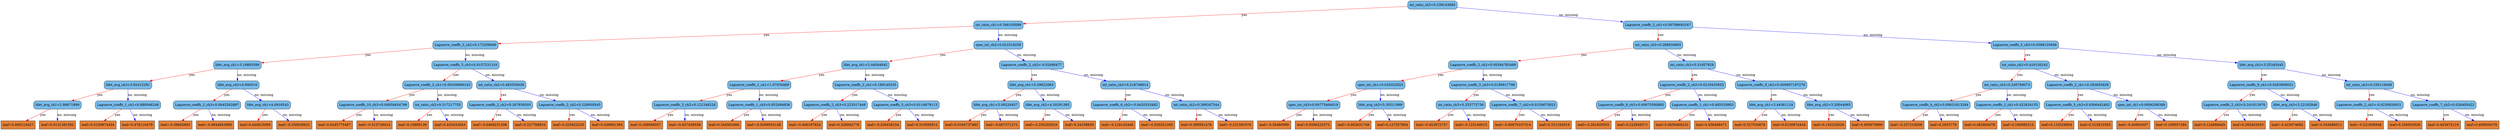 digraph {
	graph [bb="0,0,8684.8,567",
		rankdir=TB
	];
	node [label="\N"];
	0	[fillcolor="#78bceb",
		height=0.5,
		label="int_ratio_ch3<0.239143685",
		pos="5064.9,549",
		shape=box,
		style="filled, rounded",
		width=2.3264];
	1	[fillcolor="#78bceb",
		height=0.5,
		label="int_ratio_ch1<0.346105099",
		pos="3557.9,460.5",
		shape=box,
		style="filled, rounded",
		width=2.3264];
	0 -> 1	[color="#FF0000",
		label=yes,
		lp="4455.9,504.75",
		pos="e,3642,466.33 4980.9,543.18 4720.6,528.24 3928.3,482.76 3653.2,466.97"];
	2	[fillcolor="#78bceb",
		height=0.5,
		label="Laguerre_coeffs_2_ch1<0.00799693167",
		pos="5835.9,460.5",
		shape=box,
		style="filled, rounded",
		width=3.2951];
	0 -> 2	[color="#0000FF",
		label="no, missing",
		lp="5551.8,504.75",
		pos="e,5716.8,474.86 5148.9,538.58 5283,523.53 5546.7,493.94 5705.5,476.12"];
	3	[fillcolor="#78bceb",
		height=0.5,
		label="Laguerre_coeffs_2_ch2<0.172358066",
		pos="1611.9,372",
		shape=box,
		style="filled, rounded",
		width=3.1076];
	1 -> 3	[color="#FF0000",
		label=yes,
		lp="2768.9,416.25",
		pos="e,1723.9,377.98 3473.6,455.76 3165.7,442.07 2099.9,394.69 1735.3,378.49"];
	4	[fillcolor="#78bceb",
		height=0.5,
		label="spec_int_ch2<0.023318259",
		pos="3557.9,372",
		shape=box,
		style="filled, rounded",
		width=2.316];
	1 -> 4	[color="#0000FF",
		label="no, missing",
		lp="3589.8,416.25",
		pos="e,3557.9,390.35 3557.9,442.41 3557.9,430.76 3557.9,415.05 3557.9,401.52"];
	5	[fillcolor="#78bceb",
		height=0.5,
		label="int_ratio_ch3<0.288930893",
		pos="5835.9,372",
		shape=box,
		style="filled, rounded",
		width=2.3264];
	2 -> 5	[color="#FF0000",
		label=yes,
		lp="5844.9,416.25",
		pos="e,5835.9,390.35 5835.9,442.41 5835.9,430.76 5835.9,415.05 5835.9,401.52"];
	6	[fillcolor="#78bceb",
		height=0.5,
		label="Laguerre_coeffs_5_ch3<0.0588135608",
		pos="7036.9,372",
		shape=box,
		style="filled, rounded",
		width=3.2014];
	2 -> 6	[color="#0000FF",
		label="no, missing",
		lp="6576.8,416.25",
		pos="e,6921.2,381.33 5954.9,450.93 6182.2,434.55 6676.5,398.95 6910,382.14"];
	7	[fillcolor="#78bceb",
		height=0.5,
		label="lifet_avg_ch1<3.19893599",
		pos="812.88,283.5",
		shape=box,
		style="filled, rounded",
		width=2.2639];
	3 -> 7	[color="#FF0000",
		label=yes,
		lp="1293.9,327.75",
		pos="e,894.83,293.37 1499.5,358.84 1340.7,341.65 1053.7,310.57 906.07,294.59"];
	8	[fillcolor="#78bceb",
		height=0.5,
		label="Laguerre_coeffs_5_ch3<0.0157231316",
		pos="1611.9,283.5",
		shape=box,
		style="filled, rounded",
		width=3.2014];
	3 -> 8	[color="#0000FF",
		label="no, missing",
		lp="1643.8,327.75",
		pos="e,1611.9,301.85 1611.9,353.91 1611.9,342.26 1611.9,326.55 1611.9,313.02"];
	9	[fillcolor="#78bceb",
		height=0.5,
		label="lifet_avg_ch1<3.44044042",
		pos="3008.9,283.5",
		shape=box,
		style="filled, rounded",
		width=2.2639];
	4 -> 9	[color="#FF0000",
		label=yes,
		lp="3341.9,327.75",
		pos="e,3090.7,297.39 3474.2,357.82 3373.8,342 3206.1,315.58 3101.8,299.15"];
	10	[fillcolor="#78bceb",
		height=0.5,
		label="Laguerre_coeffs_2_ch2<-0.02688477",
		pos="3587.9,283.5",
		shape=box,
		style="filled, rounded",
		width=3.0764];
	4 -> 10	[color="#0000FF",
		label="no, missing",
		lp="3607.8,327.75",
		pos="e,3581.9,301.85 3563.8,353.91 3567.9,342.14 3573.4,326.23 3578.1,312.61"];
	15	[fillcolor="#78bceb",
		height=0.5,
		label="lifet_avg_ch3<3.82412291",
		pos="415.88,195",
		shape=box,
		style="filled, rounded",
		width=2.2639];
	7 -> 15	[color="#FF0000",
		label=yes,
		lp="659.88,239.25",
		pos="e,495.95,213.45 733.01,265.1 667.7,250.87 575.33,230.74 507.11,215.88"];
	16	[fillcolor="#78bceb",
		height=0.5,
		label="lifet_avg_ch3<4.940516",
		pos="812.88,195",
		shape=box,
		style="filled, rounded",
		width=2.0764];
	7 -> 16	[color="#0000FF",
		label="no, missing",
		lp="844.75,239.25",
		pos="e,812.88,213.35 812.88,265.41 812.88,253.76 812.88,238.05 812.88,224.52"];
	17	[fillcolor="#78bceb",
		height=0.5,
		label="Laguerre_coeffs_2_ch1<0.00356968143",
		pos="1513.9,195",
		shape=box,
		style="filled, rounded",
		width=3.2951];
	8 -> 17	[color="#FF0000",
		label=yes,
		lp="1580.9,239.25",
		pos="e,1533.5,213.35 1592.5,265.41 1578.1,252.7 1558.2,235.16 1542.1,220.89"];
	18	[fillcolor="#78bceb",
		height=0.5,
		label="int_ratio_ch2<0.483550638",
		pos="1733.9,195",
		shape=box,
		style="filled, rounded",
		width=2.3264];
	8 -> 18	[color="#0000FF",
		label="no, missing",
		lp="1715.8,239.25",
		pos="e,1709.5,213.27 1636.3,265.2 1654.6,252.18 1680,234.17 1700.3,219.79"];
	31	[fillcolor="#78bceb",
		height=0.5,
		label="lifet_avg_ch1<2.88671899",
		pos="194.88,106.5",
		shape=box,
		style="filled, rounded",
		width=2.2639];
	15 -> 31	[color="#FF0000",
		label=yes,
		lp="334.88,150.75",
		pos="e,239.26,124.87 371.42,176.6 336.28,162.85 287.06,143.58 249.52,128.89"];
	32	[fillcolor="#78bceb",
		height=0.5,
		label="Laguerre_coeffs_1_ch1<0.880046248",
		pos="415.88,106.5",
		shape=box,
		style="filled, rounded",
		width=3.1076];
	15 -> 32	[color="#0000FF",
		label="no, missing",
		lp="447.75,150.75",
		pos="e,415.88,124.85 415.88,176.91 415.88,165.26 415.88,149.55 415.88,136.02"];
	33	[fillcolor="#78bceb",
		height=0.5,
		label="Laguerre_coeffs_2_ch3<0.0645262897",
		pos="707.88,106.5",
		shape=box,
		style="filled, rounded",
		width=3.2014];
	16 -> 33	[color="#FF0000",
		label=yes,
		lp="778.88,150.75",
		pos="e,728.83,124.77 791.88,176.7 776.28,163.86 754.8,146.16 737.47,131.88"];
	34	[fillcolor="#78bceb",
		height=0.5,
		label="lifet_avg_ch1<4.0916543",
		pos="918.88,106.5",
		shape=box,
		style="filled, rounded",
		width=2.1701];
	16 -> 34	[color="#0000FF",
		label="no, missing",
		lp="907.75,150.75",
		pos="e,897.72,124.77 834.07,176.7 849.81,163.86 871.5,146.16 889,131.88"];
	63	[fillcolor="#e48038",
		height=0.5,
		label="leaf=0.409110427",
		pos="57.875,18",
		shape=box,
		style=filled,
		width=1.6076];
	31 -> 63	[color="#FF0000",
		label=yes,
		lp="147.88,62.25",
		pos="e,85.222,36.267 167.48,88.203 146.67,75.062 117.82,56.846 94.94,42.403"];
	64	[fillcolor="#e48038",
		height=0.5,
		label="leaf=0.0131381592",
		pos="194.88,18",
		shape=box,
		style=filled,
		width=1.7014];
	31 -> 64	[color="#0000FF",
		label="no, missing",
		lp="226.75,62.25",
		pos="e,194.88,36.35 194.88,88.41 194.88,76.758 194.88,61.047 194.88,47.519"];
	65	[fillcolor="#e48038",
		height=0.5,
		label="leaf=0.0150874434",
		pos="335.88,18",
		shape=box,
		style=filled,
		width=1.7014];
	32 -> 65	[color="#FF0000",
		label=yes,
		lp="392.88,62.25",
		pos="e,351.92,36.35 400.07,88.41 388.53,75.934 372.69,58.805 359.63,44.685"];
	66	[fillcolor="#e48038",
		height=0.5,
		label="leaf=0.476116478",
		pos="472.88,18",
		shape=box,
		style=filled,
		width=1.6076];
	32 -> 66	[color="#0000FF",
		label="no, missing",
		lp="481.75,62.25",
		pos="e,461.44,36.35 427.14,88.41 435.13,76.287 446.01,59.77 455.16,45.89"];
	67	[fillcolor="#e48038",
		height=0.5,
		label="leaf=-0.39845863",
		pos="605.88,18",
		shape=box,
		style=filled,
		width=1.5764];
	33 -> 67	[color="#FF0000",
		label=yes,
		lp="675.88,62.25",
		pos="e,626.33,36.35 687.72,88.41 672.59,75.581 651.66,57.831 634.76,43.493"];
	68	[fillcolor="#e48038",
		height=0.5,
		label="leaf=-0.0844943896",
		pos="743.88,18",
		shape=box,
		style=filled,
		width=1.7639];
	33 -> 68	[color="#0000FF",
		label="no, missing",
		lp="761.75,62.25",
		pos="e,736.65,36.35 714.99,88.41 719.94,76.522 726.64,60.41 732.35,46.702"];
	69	[fillcolor="#e48038",
		height=0.5,
		label="leaf=0.444815069",
		pos="882.88,18",
		shape=box,
		style=filled,
		width=1.6076];
	34 -> 69	[color="#FF0000",
		label=yes,
		lp="913.88,62.25",
		pos="e,890.1,36.35 911.76,88.41 906.81,76.522 900.11,60.41 894.4,46.702"];
	70	[fillcolor="#e48038",
		height=0.5,
		label="leaf=-0.330639631",
		pos="1018.9,18",
		shape=box,
		style=filled,
		width=1.6701];
	34 -> 70	[color="#0000FF",
		label="no, missing",
		lp="1009.8,62.25",
		pos="e,998.82,36.35 938.63,88.41 953.46,75.581 973.98,57.831 990.56,43.493"];
	35	[fillcolor="#78bceb",
		height=0.5,
		label="Laguerre_coeffs_10_ch3<0.00058454799",
		pos="1293.9,106.5",
		shape=box,
		style="filled, rounded",
		width=3.3889];
	17 -> 35	[color="#FF0000",
		label=yes,
		lp="1432.9,150.75",
		pos="e,1338.1,124.87 1469.6,176.6 1434.8,162.9 1386.1,143.75 1348.8,129.08"];
	36	[fillcolor="#78bceb",
		height=0.5,
		label="int_ratio_ch2<0.517217755",
		pos="1517.9,106.5",
		shape=box,
		style="filled, rounded",
		width=2.3264];
	17 -> 36	[color="#0000FF",
		label="no, missing",
		lp="1548.8,150.75",
		pos="e,1517.1,124.85 1514.7,176.91 1515.2,165.26 1515.9,149.55 1516.6,136.02"];
	37	[fillcolor="#78bceb",
		height=0.5,
		label="Laguerre_coeffs_2_ch2<0.267858505",
		pos="1732.9,106.5",
		shape=box,
		style="filled, rounded",
		width=3.1076];
	18 -> 37	[color="#FF0000",
		label=yes,
		lp="1742.9,150.75",
		pos="e,1733.1,124.85 1733.7,176.91 1733.5,165.26 1733.4,149.55 1733.2,136.02"];
	38	[fillcolor="#78bceb",
		height=0.5,
		label="Laguerre_coeffs_2_ch2<0.228959545",
		pos="1974.9,106.5",
		shape=box,
		style="filled, rounded",
		width=3.1076];
	18 -> 38	[color="#0000FF",
		label="no, missing",
		lp="1908.8,150.75",
		pos="e,1926.5,124.87 1782.4,176.6 1820.8,162.79 1874.8,143.42 1915.8,128.7"];
	71	[fillcolor="#e48038",
		height=0.5,
		label="leaf=0.0245775487",
		pos="1157.9,18",
		shape=box,
		style=filled,
		width=1.7014];
	35 -> 71	[color="#FF0000",
		label=yes,
		lp="1247.9,62.25",
		pos="e,1185,36.267 1266.7,88.203 1246,75.062 1217.4,56.846 1194.7,42.403"];
	72	[fillcolor="#e48038",
		height=0.5,
		label="leaf=-0.515728414",
		pos="1296.9,18",
		shape=box,
		style=filled,
		width=1.6701];
	35 -> 72	[color="#0000FF",
		label="no, missing",
		lp="1327.8,62.25",
		pos="e,1296.3,36.35 1294.5,88.41 1294.9,76.758 1295.4,61.047 1295.9,47.519"];
	73	[fillcolor="#e48038",
		height=0.5,
		label="leaf=0.10895139",
		pos="1429.9,18",
		shape=box,
		style=filled,
		width=1.5139];
	36 -> 73	[color="#FF0000",
		label=yes,
		lp="1490.9,62.25",
		pos="e,1447.5,36.35 1500.5,88.41 1487.7,75.816 1470,58.481 1455.6,44.286"];
	74	[fillcolor="#e48038",
		height=0.5,
		label="leaf=0.433432043",
		pos="1559.9,18",
		shape=box,
		style=filled,
		width=1.6076];
	36 -> 74	[color="#0000FF",
		label="no, missing",
		lp="1574.8,62.25",
		pos="e,1551.5,36.35 1526.2,88.41 1531.9,76.522 1539.8,60.41 1546.4,46.702"];
	75	[fillcolor="#e48038",
		height=0.5,
		label="leaf=-0.0469231308",
		pos="1698.9,18",
		shape=box,
		style=filled,
		width=1.7639];
	37 -> 75	[color="#FF0000",
		label=yes,
		lp="1728.9,62.25",
		pos="e,1705.7,36.35 1726.2,88.41 1721.5,76.522 1715.2,60.41 1709.8,46.702"];
	76	[fillcolor="#e48038",
		height=0.5,
		label="leaf=0.227768853",
		pos="1837.9,18",
		shape=box,
		style=filled,
		width=1.6076];
	37 -> 76	[color="#0000FF",
		label="no, missing",
		lp="1826.8,62.25",
		pos="e,1816.9,36.267 1753.9,88.203 1769.5,75.356 1790.9,57.661 1808.3,43.38"];
	77	[fillcolor="#e48038",
		height=0.5,
		label="leaf=0.202622235",
		pos="1971.9,18",
		shape=box,
		style=filled,
		width=1.6076];
	38 -> 77	[color="#FF0000",
		label=yes,
		lp="1982.9,62.25",
		pos="e,1972.5,36.35 1974.3,88.41 1973.9,76.758 1973.3,61.047 1972.9,47.519"];
	78	[fillcolor="#e48038",
		height=0.5,
		label="leaf=0.439661384",
		pos="2105.9,18",
		shape=box,
		style=filled,
		width=1.6076];
	38 -> 78	[color="#0000FF",
		label="no, missing",
		lp="2084.8,62.25",
		pos="e,2079.7,36.267 2001.1,88.203 2020.9,75.12 2048.3,57.01 2070.1,42.597"];
	19	[fillcolor="#78bceb",
		height=0.5,
		label="Laguerre_coeffs_1_ch1<1.07034469",
		pos="2633.9,195",
		shape=box,
		style="filled, rounded",
		width=3.0139];
	9 -> 19	[color="#FF0000",
		label=yes,
		lp="2864.9,239.25",
		pos="e,2709.5,213.45 2933.4,265.1 2871.9,250.9 2784.8,230.82 2720.5,215.97"];
	20	[fillcolor="#78bceb",
		height=0.5,
		label="Laguerre_coeffs_2_ch1<0.169140235",
		pos="3008.9,195",
		shape=box,
		style="filled, rounded",
		width=3.1076];
	9 -> 20	[color="#0000FF",
		label="no, missing",
		lp="3040.8,239.25",
		pos="e,3008.9,213.35 3008.9,265.41 3008.9,253.76 3008.9,238.05 3008.9,224.52"];
	21	[fillcolor="#78bceb",
		height=0.5,
		label="lifet_avg_ch1<5.29822063",
		pos="3587.9,195",
		shape=box,
		style="filled, rounded",
		width=2.2639];
	10 -> 21	[color="#FF0000",
		label=yes,
		lp="3596.9,239.25",
		pos="e,3587.9,213.35 3587.9,265.41 3587.9,253.76 3587.9,238.05 3587.9,224.52"];
	22	[fillcolor="#78bceb",
		height=0.5,
		label="int_ratio_ch3<0.218748614",
		pos="3908.9,195",
		shape=box,
		style="filled, rounded",
		width=2.3264];
	10 -> 22	[color="#0000FF",
		label="no, missing",
		lp="3809.8,239.25",
		pos="e,3844.1,213.45 3652.4,265.1 3704.6,251.05 3778.1,231.24 3833.1,216.43"];
	39	[fillcolor="#78bceb",
		height=0.5,
		label="Laguerre_coeffs_3_ch2<0.121246226",
		pos="2375.9,106.5",
		shape=box,
		style="filled, rounded",
		width=3.1076];
	19 -> 39	[color="#FF0000",
		label=yes,
		lp="2537.9,150.75",
		pos="e,2427.7,124.87 2582,176.6 2540.6,162.73 2482.5,143.25 2438.5,128.51"];
	40	[fillcolor="#78bceb",
		height=0.5,
		label="Laguerre_coeffs_1_ch3<0.852494836",
		pos="2633.9,106.5",
		shape=box,
		style="filled, rounded",
		width=3.1076];
	19 -> 40	[color="#0000FF",
		label="no, missing",
		lp="2665.8,150.75",
		pos="e,2633.9,124.85 2633.9,176.91 2633.9,165.26 2633.9,149.55 2633.9,136.02"];
	41	[fillcolor="#78bceb",
		height=0.5,
		label="Laguerre_coeffs_2_ch3<0.223517448",
		pos="2901.9,106.5",
		shape=box,
		style="filled, rounded",
		width=3.1076];
	20 -> 41	[color="#FF0000",
		label=yes,
		lp="2974.9,150.75",
		pos="e,2923.2,124.77 2987.5,176.7 2971.6,163.86 2949.7,146.16 2932,131.88"];
	42	[fillcolor="#78bceb",
		height=0.5,
		label="Laguerre_coeffs_5_ch3<0.0114679113",
		pos="3146.9,106.5",
		shape=box,
		style="filled, rounded",
		width=3.2014];
	20 -> 42	[color="#0000FF",
		label="no, missing",
		lp="3122.8,150.75",
		pos="e,3119.3,124.77 3036.5,176.7 3057.5,163.5 3086.8,145.18 3109.8,130.71"];
	79	[fillcolor="#e48038",
		height=0.5,
		label="leaf=0.169066057",
		pos="2239.9,18",
		shape=box,
		style=filled,
		width=1.6076];
	39 -> 79	[color="#FF0000",
		label=yes,
		lp="2329.9,62.25",
		pos="e,2267,36.267 2348.7,88.203 2328,75.062 2299.4,56.846 2276.7,42.403"];
	80	[fillcolor="#e48038",
		height=0.5,
		label="leaf=-0.457438558",
		pos="2375.9,18",
		shape=box,
		style=filled,
		width=1.6701];
	39 -> 80	[color="#0000FF",
		label="no, missing",
		lp="2407.8,62.25",
		pos="e,2375.9,36.35 2375.9,88.41 2375.9,76.758 2375.9,61.047 2375.9,47.519"];
	81	[fillcolor="#e48038",
		height=0.5,
		label="leaf=0.344561666",
		pos="2511.9,18",
		shape=box,
		style=filled,
		width=1.6076];
	40 -> 81	[color="#FF0000",
		label=yes,
		lp="2592.9,62.25",
		pos="e,2536.2,36.267 2609.5,88.203 2591.1,75.179 2565.7,57.173 2545.4,42.792"];
	82	[fillcolor="#e48038",
		height=0.5,
		label="leaf=-0.0369053148",
		pos="2650.9,18",
		shape=box,
		style=filled,
		width=1.7639];
	40 -> 82	[color="#0000FF",
		label="no, missing",
		lp="2676.8,62.25",
		pos="e,2647.5,36.35 2637.2,88.41 2639.5,76.758 2642.6,61.047 2645.3,47.519"];
	83	[fillcolor="#e48038",
		height=0.5,
		label="leaf=-0.406187624",
		pos="2792.9,18",
		shape=box,
		style=filled,
		width=1.6701];
	41 -> 83	[color="#FF0000",
		label=yes,
		lp="2866.9,62.25",
		pos="e,2814.6,36.267 2880.1,88.203 2863.9,75.356 2841.6,57.661 2823.6,43.38"];
	84	[fillcolor="#e48038",
		height=0.5,
		label="leaf=0.328942776",
		pos="2928.9,18",
		shape=box,
		style=filled,
		width=1.6076];
	41 -> 84	[color="#0000FF",
		label="no, missing",
		lp="2949.8,62.25",
		pos="e,2923.5,36.35 2907.2,88.41 2910.9,76.64 2915.8,60.729 2920.1,47.11"];
	85	[fillcolor="#e48038",
		height=0.5,
		label="leaf=-0.206438154",
		pos="3064.9,18",
		shape=box,
		style=filled,
		width=1.6701];
	42 -> 85	[color="#FF0000",
		label=yes,
		lp="3122.9,62.25",
		pos="e,3081.3,36.35 3130.7,88.41 3118.8,75.934 3102.6,58.805 3089.2,44.685"];
	86	[fillcolor="#e48038",
		height=0.5,
		label="leaf=0.310560912",
		pos="3200.9,18",
		shape=box,
		style=filled,
		width=1.6076];
	42 -> 86	[color="#0000FF",
		label="no, missing",
		lp="3210.8,62.25",
		pos="e,3190,36.35 3157.5,88.41 3165.1,76.287 3175.4,59.77 3184.1,45.89"];
	43	[fillcolor="#78bceb",
		height=0.5,
		label="lifet_avg_ch1<3.09220457",
		pos="3466.9,106.5",
		shape=box,
		style="filled, rounded",
		width=2.2639];
	21 -> 43	[color="#FF0000",
		label=yes,
		lp="3547.9,150.75",
		pos="e,3491,124.77 3563.7,176.7 3545.5,163.68 3520.3,145.67 3500.2,131.29"];
	44	[fillcolor="#78bceb",
		height=0.5,
		label="lifet_avg_ch2<4.50291395",
		pos="3647.9,106.5",
		shape=box,
		style="filled, rounded",
		width=2.2639];
	21 -> 44	[color="#0000FF",
		label="no, missing",
		lp="3655.8,150.75",
		pos="e,3635.8,124.85 3599.7,176.91 3608.2,164.67 3619.8,147.95 3629.5,133.99"];
	45	[fillcolor="#78bceb",
		height=0.5,
		label="Laguerre_coeffs_6_ch2<-0.0420333482",
		pos="3908.9,106.5",
		shape=box,
		style="filled, rounded",
		width=3.2639];
	22 -> 45	[color="#FF0000",
		label=yes,
		lp="3917.9,150.75",
		pos="e,3908.9,124.85 3908.9,176.91 3908.9,165.26 3908.9,149.55 3908.9,136.02"];
	46	[fillcolor="#78bceb",
		height=0.5,
		label="int_ratio_ch2<0.399347544",
		pos="4154.9,106.5",
		shape=box,
		style="filled, rounded",
		width=2.3264];
	22 -> 46	[color="#0000FF",
		label="no, missing",
		lp="4086.8,150.75",
		pos="e,4105.5,124.87 3958.4,176.6 3997.7,162.76 4053,143.34 4094.9,128.61"];
	87	[fillcolor="#e48038",
		height=0.5,
		label="leaf=0.0194737483",
		pos="3337.9,18",
		shape=box,
		style=filled,
		width=1.7014];
	43 -> 87	[color="#FF0000",
		label=yes,
		lp="3423.9,62.25",
		pos="e,3363.6,36.267 3441.1,88.203 3421.6,75.12 3394.6,57.01 3373.1,42.597"];
	88	[fillcolor="#e48038",
		height=0.5,
		label="leaf=-0.667371273",
		pos="3476.9,18",
		shape=box,
		style=filled,
		width=1.6701];
	43 -> 88	[color="#0000FF",
		label="no, missing",
		lp="3504.8,62.25",
		pos="e,3474.9,36.35 3468.9,88.41 3470.2,76.758 3472,61.047 3473.6,47.519"];
	89	[fillcolor="#e48038",
		height=0.5,
		label="leaf=-0.255202919",
		pos="3614.9,18",
		shape=box,
		style=filled,
		width=1.6701];
	44 -> 89	[color="#FF0000",
		label=yes,
		lp="3643.9,62.25",
		pos="e,3621.5,36.35 3641.4,88.41 3636.8,76.522 3630.7,60.41 3625.4,46.702"];
	90	[fillcolor="#e48038",
		height=0.5,
		label="leaf=0.34338659",
		pos="3747.9,18",
		shape=box,
		style=filled,
		width=1.5139];
	44 -> 90	[color="#0000FF",
		label="no, missing",
		lp="3738.8,62.25",
		pos="e,3727.8,36.35 3667.6,88.41 3682.5,75.581 3703,57.831 3719.6,43.493"];
	91	[fillcolor="#e48038",
		height=0.5,
		label="leaf=-0.129142448",
		pos="3880.9,18",
		shape=box,
		style=filled,
		width=1.6701];
	45 -> 91	[color="#FF0000",
		label=yes,
		lp="3906.9,62.25",
		pos="e,3886.5,36.35 3903.3,88.41 3899.5,76.64 3894.4,60.729 3890,47.11"];
	92	[fillcolor="#e48038",
		height=0.5,
		label="leaf=-0.530251265",
		pos="4018.9,18",
		shape=box,
		style=filled,
		width=1.6701];
	45 -> 92	[color="#0000FF",
		label="no, missing",
		lp="4005.8,62.25",
		pos="e,3996.9,36.267 3930.9,88.203 3947.2,75.356 3969.7,57.661 3987.9,43.38"];
	93	[fillcolor="#e48038",
		height=0.5,
		label="leaf=0.399591476",
		pos="4154.9,18",
		shape=box,
		style=filled,
		width=1.6076];
	46 -> 93	[color="#FF0000",
		label=yes,
		lp="4163.9,62.25",
		pos="e,4154.9,36.35 4154.9,88.41 4154.9,76.758 4154.9,61.047 4154.9,47.519"];
	94	[fillcolor="#e48038",
		height=0.5,
		label="leaf=-0.231591076",
		pos="4290.9,18",
		shape=box,
		style=filled,
		width=1.6701];
	46 -> 94	[color="#0000FF",
		label="no, missing",
		lp="4267.8,62.25",
		pos="e,4263.7,36.267 4182.1,88.203 4202.7,75.062 4231.4,56.846 4254.1,42.403"];
	11	[fillcolor="#78bceb",
		height=0.5,
		label="Laguerre_coeffs_2_ch2<0.00384783489",
		pos="5183.9,283.5",
		shape=box,
		style="filled, rounded",
		width=3.2951];
	5 -> 11	[color="#FF0000",
		label=yes,
		lp="5577.9,327.75",
		pos="e,5303,300.3 5751.6,359.82 5640.7,345.1 5444.4,319.06 5314.2,301.79"];
	12	[fillcolor="#78bceb",
		height=0.5,
		label="int_ratio_ch3<0.31957829",
		pos="5867.9,283.5",
		shape=box,
		style="filled, rounded",
		width=2.2326];
	5 -> 12	[color="#0000FF",
		label="no, missing",
		lp="5886.8,327.75",
		pos="e,5861.5,301.85 5842.2,353.91 5846.6,342.14 5852.4,326.23 5857.5,312.61"];
	13	[fillcolor="#78bceb",
		height=0.5,
		label="int_ratio_ch2<0.416150242",
		pos="7036.9,283.5",
		shape=box,
		style="filled, rounded",
		width=2.3264];
	6 -> 13	[color="#FF0000",
		label=yes,
		lp="7045.9,327.75",
		pos="e,7036.9,301.85 7036.9,353.91 7036.9,342.26 7036.9,326.55 7036.9,313.02"];
	14	[fillcolor="#78bceb",
		height=0.5,
		label="lifet_avg_ch2<3.25345445",
		pos="7831.9,283.5",
		shape=box,
		style="filled, rounded",
		width=2.2639];
	6 -> 14	[color="#0000FF",
		label="no, missing",
		lp="7537.8,327.75",
		pos="e,7750.1,293.4 7152.5,358.42 7311.1,341.16 7593.2,310.47 7739,294.61"];
	23	[fillcolor="#78bceb",
		height=0.5,
		label="spec_int_ch1<0.020322023",
		pos="4794.9,195",
		shape=box,
		style="filled, rounded",
		width=2.316];
	11 -> 23	[color="#FF0000",
		label=yes,
		lp="5033.9,239.25",
		pos="e,4873.3,213.45 5105.6,265.1 5041.6,250.87 4951.1,230.74 4884.3,215.88"];
	24	[fillcolor="#78bceb",
		height=0.5,
		label="Laguerre_coeffs_5_ch3<0.0190617796",
		pos="5183.9,195",
		shape=box,
		style="filled, rounded",
		width=3.2014];
	11 -> 24	[color="#0000FF",
		label="no, missing",
		lp="5215.8,239.25",
		pos="e,5183.9,213.35 5183.9,265.41 5183.9,253.76 5183.9,238.05 5183.9,224.52"];
	25	[fillcolor="#78bceb",
		height=0.5,
		label="Laguerre_coeffs_2_ch2<0.0219435953",
		pos="5867.9,195",
		shape=box,
		style="filled, rounded",
		width=3.2014];
	12 -> 25	[color="#FF0000",
		label=yes,
		lp="5876.9,239.25",
		pos="e,5867.9,213.35 5867.9,265.41 5867.9,253.76 5867.9,238.05 5867.9,224.52"];
	26	[fillcolor="#78bceb",
		height=0.5,
		label="Laguerre_coeffs_9_ch2<0.000697197276",
		pos="6166.9,195",
		shape=box,
		style="filled, rounded",
		width=3.3889];
	12 -> 26	[color="#0000FF",
		label="no, missing",
		lp="6076.8,239.25",
		pos="e,6106.6,213.45 5928,265.1 5976.4,251.1 6044.5,231.4 6095.6,216.62"];
	47	[fillcolor="#78bceb",
		height=0.5,
		label="spec_int_ch3<0.00775464019",
		pos="4561.9,106.5",
		shape=box,
		style="filled, rounded",
		width=2.5035];
	23 -> 47	[color="#FF0000",
		label=yes,
		lp="4708.9,150.75",
		pos="e,4608.7,124.87 4748,176.6 4710.9,162.82 4658.8,143.5 4619.2,128.79"];
	48	[fillcolor="#78bceb",
		height=0.5,
		label="lifet_avg_ch3<5.30511999",
		pos="4794.9,106.5",
		shape=box,
		style="filled, rounded",
		width=2.2639];
	23 -> 48	[color="#0000FF",
		label="no, missing",
		lp="4826.8,150.75",
		pos="e,4794.9,124.85 4794.9,176.91 4794.9,165.26 4794.9,149.55 4794.9,136.02"];
	49	[fillcolor="#78bceb",
		height=0.5,
		label="int_ratio_ch3<0.253772736",
		pos="5074.9,106.5",
		shape=box,
		style="filled, rounded",
		width=2.3264];
	24 -> 49	[color="#FF0000",
		label=yes,
		lp="5148.9,150.75",
		pos="e,5096.6,124.77 5162.1,176.7 5145.9,163.86 5123.6,146.16 5105.6,131.88"];
	50	[fillcolor="#78bceb",
		height=0.5,
		label="Laguerre_coeffs_7_ch2<0.0150675923",
		pos="5291.9,106.5",
		shape=box,
		style="filled, rounded",
		width=3.2014];
	24 -> 50	[color="#0000FF",
		label="no, missing",
		lp="5279.8,150.75",
		pos="e,5270.3,124.77 5205.5,176.7 5221.5,163.86 5243.6,146.16 5261.4,131.88"];
	95	[fillcolor="#e48038",
		height=0.5,
		label="leaf=-0.36480999",
		pos="4425.9,18",
		shape=box,
		style=filled,
		width=1.5764];
	47 -> 95	[color="#FF0000",
		label=yes,
		lp="4515.9,62.25",
		pos="e,4453,36.267 4534.7,88.203 4514,75.062 4485.4,56.846 4462.7,42.403"];
	96	[fillcolor="#e48038",
		height=0.5,
		label="leaf=0.0596225373",
		pos="4561.9,18",
		shape=box,
		style=filled,
		width=1.7014];
	47 -> 96	[color="#0000FF",
		label="no, missing",
		lp="4593.8,62.25",
		pos="e,4561.9,36.35 4561.9,88.41 4561.9,76.758 4561.9,61.047 4561.9,47.519"];
	97	[fillcolor="#e48038",
		height=0.5,
		label="leaf=-0.602631748",
		pos="4700.9,18",
		shape=box,
		style=filled,
		width=1.6701];
	48 -> 97	[color="#FF0000",
		label=yes,
		lp="4765.9,62.25",
		pos="e,4719.7,36.35 4776.3,88.41 4762.5,75.698 4743.4,58.157 4727.9,43.889"];
	98	[fillcolor="#e48038",
		height=0.5,
		label="leaf=0.127557904",
		pos="4836.9,18",
		shape=box,
		style=filled,
		width=1.6076];
	48 -> 98	[color="#0000FF",
		label="no, missing",
		lp="4851.8,62.25",
		pos="e,4828.5,36.35 4803.2,88.41 4808.9,76.522 4816.8,60.41 4823.4,46.702"];
	99	[fillcolor="#e48038",
		height=0.5,
		label="leaf=-0.453972757",
		pos="4972.9,18",
		shape=box,
		style=filled,
		width=1.6701];
	49 -> 99	[color="#FF0000",
		label=yes,
		lp="5042.9,62.25",
		pos="e,4993.3,36.35 5054.7,88.41 5039.6,75.581 5018.7,57.831 5001.8,43.493"];
	100	[fillcolor="#e48038",
		height=0.5,
		label="leaf=-0.123140015",
		pos="5110.9,18",
		shape=box,
		style=filled,
		width=1.6701];
	49 -> 100	[color="#0000FF",
		label="no, missing",
		lp="5128.8,62.25",
		pos="e,5103.7,36.35 5082,88.41 5086.9,76.522 5093.6,60.41 5099.3,46.702"];
	101	[fillcolor="#e48038",
		height=0.5,
		label="leaf=-0.00670107314",
		pos="5255.9,18",
		shape=box,
		style=filled,
		width=1.8576];
	50 -> 101	[color="#FF0000",
		label=yes,
		lp="5286.9,62.25",
		pos="e,5263.1,36.35 5284.8,88.41 5279.8,76.522 5273.1,60.41 5267.4,46.702"];
	102	[fillcolor="#e48038",
		height=0.5,
		label="leaf=0.331163019",
		pos="5398.9,18",
		shape=box,
		style=filled,
		width=1.6076];
	50 -> 102	[color="#0000FF",
		label="no, missing",
		lp="5387.8,62.25",
		pos="e,5377.5,36.267 5313.3,88.203 5329.2,75.356 5351.1,57.661 5368.7,43.38"];
	51	[fillcolor="#78bceb",
		height=0.5,
		label="Laguerre_coeffs_9_ch3<0.00675580883",
		pos="5642.9,106.5",
		shape=box,
		style="filled, rounded",
		width=3.2951];
	25 -> 51	[color="#FF0000",
		label=yes,
		lp="5784.9,150.75",
		pos="e,5688.1,124.87 5822.6,176.6 5786.8,162.85 5736.7,143.58 5698.5,128.89"];
	52	[fillcolor="#78bceb",
		height=0.5,
		label="Laguerre_coeffs_1_ch1<0.485518903",
		pos="5891.9,106.5",
		shape=box,
		style="filled, rounded",
		width=3.1076];
	25 -> 52	[color="#0000FF",
		label="no, missing",
		lp="5914.8,150.75",
		pos="e,5887.1,124.85 5872.6,176.91 5875.9,165.14 5880.3,149.23 5884.1,135.61"];
	53	[fillcolor="#78bceb",
		height=0.5,
		label="lifet_avg_ch1<3.44561124",
		pos="6166.9,106.5",
		shape=box,
		style="filled, rounded",
		width=2.2639];
	26 -> 53	[color="#FF0000",
		label=yes,
		lp="6175.9,150.75",
		pos="e,6166.9,124.85 6166.9,176.91 6166.9,165.26 6166.9,149.55 6166.9,136.02"];
	54	[fillcolor="#78bceb",
		height=0.5,
		label="lifet_avg_ch2<3.20044065",
		pos="6352.9,106.5",
		shape=box,
		style="filled, rounded",
		width=2.2639];
	26 -> 54	[color="#0000FF",
		label="no, missing",
		lp="6308.8,150.75",
		pos="e,6315.4,124.91 6204.1,176.7 6233.1,163.19 6273.7,144.32 6305.1,129.7"];
	103	[fillcolor="#e48038",
		height=0.5,
		label="leaf=-0.261825055",
		pos="5534.9,18",
		shape=box,
		style=filled,
		width=1.6701];
	51 -> 103	[color="#FF0000",
		label=yes,
		lp="5607.9,62.25",
		pos="e,5556.4,36.267 5621.3,88.203 5605.2,75.356 5583.1,57.661 5565.3,43.38"];
	104	[fillcolor="#e48038",
		height=0.5,
		label="leaf=0.222848371",
		pos="5670.9,18",
		shape=box,
		style=filled,
		width=1.6076];
	51 -> 104	[color="#0000FF",
		label="no, missing",
		lp="5691.8,62.25",
		pos="e,5665.3,36.35 5648.4,88.41 5652.2,76.64 5657.4,60.729 5661.8,47.11"];
	105	[fillcolor="#e48038",
		height=0.5,
		label="leaf=0.0658468232",
		pos="5807.9,18",
		shape=box,
		style=filled,
		width=1.7014];
	52 -> 105	[color="#FF0000",
		label=yes,
		lp="5866.9,62.25",
		pos="e,5824.7,36.35 5875.3,88.41 5863,75.816 5846.2,58.481 5832.4,44.286"];
	106	[fillcolor="#e48038",
		height=0.5,
		label="leaf=0.456408471",
		pos="5944.9,18",
		shape=box,
		style=filled,
		width=1.6076];
	52 -> 106	[color="#0000FF",
		label="no, missing",
		lp="5955.8,62.25",
		pos="e,5934.2,36.35 5902.3,88.41 5909.8,76.287 5919.9,59.77 5928.4,45.89"];
	107	[fillcolor="#e48038",
		height=0.5,
		label="leaf=0.327534676",
		pos="6078.9,18",
		shape=box,
		style=filled,
		width=1.6076];
	53 -> 107	[color="#FF0000",
		label=yes,
		lp="6139.9,62.25",
		pos="e,6096.5,36.35 6149.5,88.41 6136.7,75.816 6119,58.481 6104.6,44.286"];
	108	[fillcolor="#e48038",
		height=0.5,
		label="leaf=0.0150874434",
		pos="6215.9,18",
		shape=box,
		style=filled,
		width=1.7014];
	53 -> 108	[color="#0000FF",
		label="no, missing",
		lp="6227.8,62.25",
		pos="e,6206,36.35 6176.6,88.41 6183.4,76.405 6192.6,60.091 6200.4,46.295"];
	109	[fillcolor="#e48038",
		height=0.5,
		label="leaf=0.150232628",
		pos="6352.9,18",
		shape=box,
		style=filled,
		width=1.6076];
	54 -> 109	[color="#FF0000",
		label=yes,
		lp="6361.9,62.25",
		pos="e,6352.9,36.35 6352.9,88.41 6352.9,76.758 6352.9,61.047 6352.9,47.519"];
	110	[fillcolor="#e48038",
		height=0.5,
		label="leaf=0.495970696",
		pos="6486.9,18",
		shape=box,
		style=filled,
		width=1.6076];
	54 -> 110	[color="#0000FF",
		label="no, missing",
		lp="6464.8,62.25",
		pos="e,6460.1,36.267 6379.7,88.203 6400,75.062 6428.2,56.846 6450.6,42.403"];
	27	[fillcolor="#78bceb",
		height=0.5,
		label="int_ratio_ch3<0.240769073",
		pos="6974.9,195",
		shape=box,
		style="filled, rounded",
		width=2.3264];
	13 -> 27	[color="#FF0000",
		label=yes,
		lp="7020.9,239.25",
		pos="e,6987.3,213.35 7024.6,265.41 7015.9,253.17 7003.9,236.45 6993.9,222.49"];
	28	[fillcolor="#78bceb",
		height=0.5,
		label="Laguerre_coeffs_2_ch1<0.283650458",
		pos="7219.9,195",
		shape=box,
		style="filled, rounded",
		width=3.1076];
	13 -> 28	[color="#0000FF",
		label="no, missing",
		lp="7176.8,239.25",
		pos="e,7183,213.41 7073.5,265.2 7102,251.69 7142,232.82 7172.9,218.2"];
	29	[fillcolor="#78bceb",
		height=0.5,
		label="Laguerre_coeffs_9_ch1<0.0263908021",
		pos="7831.9,195",
		shape=box,
		style="filled, rounded",
		width=3.2014];
	14 -> 29	[color="#FF0000",
		label=yes,
		lp="7840.9,239.25",
		pos="e,7831.9,213.35 7831.9,265.41 7831.9,253.76 7831.9,238.05 7831.9,224.52"];
	30	[fillcolor="#78bceb",
		height=0.5,
		label="int_ratio_ch3<0.250119448",
		pos="8233.9,195",
		shape=box,
		style="filled, rounded",
		width=2.3264];
	14 -> 30	[color="#0000FF",
		label="no, missing",
		lp="8101.8,239.25",
		pos="e,8152.8,213.45 7912.7,265.1 7979,250.84 8072.8,230.66 8141.9,215.79"];
	55	[fillcolor="#78bceb",
		height=0.5,
		label="Laguerre_coeffs_4_ch2<0.00631613284",
		pos="6725.9,106.5",
		shape=box,
		style="filled, rounded",
		width=3.2951];
	27 -> 55	[color="#FF0000",
		label=yes,
		lp="6881.9,150.75",
		pos="e,6775.9,124.87 6924.8,176.6 6884.9,162.76 6829,143.34 6786.6,128.61"];
	56	[fillcolor="#78bceb",
		height=0.5,
		label="Laguerre_coeffs_2_ch1<0.422634155",
		pos="6974.9,106.5",
		shape=box,
		style="filled, rounded",
		width=3.1076];
	27 -> 56	[color="#0000FF",
		label="no, missing",
		lp="7006.8,150.75",
		pos="e,6974.9,124.85 6974.9,176.91 6974.9,165.26 6974.9,149.55 6974.9,136.02"];
	57	[fillcolor="#78bceb",
		height=0.5,
		label="Laguerre_coeffs_5_ch3<0.0306442492",
		pos="7219.9,106.5",
		shape=box,
		style="filled, rounded",
		width=3.2014];
	28 -> 57	[color="#FF0000",
		label=yes,
		lp="7228.9,150.75",
		pos="e,7219.9,124.85 7219.9,176.91 7219.9,165.26 7219.9,149.55 7219.9,136.02"];
	58	[fillcolor="#78bceb",
		height=0.5,
		label="spec_int_ch1<0.0094206389",
		pos="7439.9,106.5",
		shape=box,
		style="filled, rounded",
		width=2.4097];
	28 -> 58	[color="#0000FF",
		label="no, missing",
		lp="7381.8,150.75",
		pos="e,7395.7,124.87 7264.1,176.6 7299,162.9 7347.7,143.75 7385,129.08"];
	111	[fillcolor="#e48038",
		height=0.5,
		label="leaf=-0.337219208",
		pos="6622.9,18",
		shape=box,
		style=filled,
		width=1.6701];
	55 -> 111	[color="#FF0000",
		label=yes,
		lp="6692.9,62.25",
		pos="e,6643.5,36.35 6705.5,88.41 6690.2,75.581 6669.1,57.831 6652,43.493"];
	112	[fillcolor="#e48038",
		height=0.5,
		label="leaf=0.2853778",
		pos="6751.9,18",
		shape=box,
		style=filled,
		width=1.4201];
	55 -> 112	[color="#0000FF",
		label="no, missing",
		lp="6773.8,62.25",
		pos="e,6746.7,36.35 6731,88.41 6734.5,76.64 6739.3,60.729 6743.4,47.11"];
	113	[fillcolor="#e48038",
		height=0.5,
		label="leaf=0.482664078",
		pos="6878.9,18",
		shape=box,
		style=filled,
		width=1.6076];
	56 -> 113	[color="#FF0000",
		label=yes,
		lp="6944.9,62.25",
		pos="e,6898.1,36.35 6955.9,88.41 6941.8,75.698 6922.3,58.157 6906.5,43.889"];
	114	[fillcolor="#e48038",
		height=0.5,
		label="leaf=0.160995215",
		pos="7012.9,18",
		shape=box,
		style=filled,
		width=1.6076];
	56 -> 114	[color="#0000FF",
		label="no, missing",
		lp="7029.8,62.25",
		pos="e,7005.3,36.35 6982.4,88.41 6987.6,76.522 6994.7,60.41 7000.7,46.702"];
	115	[fillcolor="#e48038",
		height=0.5,
		label="leaf=0.110528894",
		pos="7146.9,18",
		shape=box,
		style=filled,
		width=1.6076];
	57 -> 115	[color="#FF0000",
		label=yes,
		lp="7199.9,62.25",
		pos="e,7161.5,36.35 7205.5,88.41 7195,76.051 7180.7,59.127 7168.9,45.085"];
	116	[fillcolor="#e48038",
		height=0.5,
		label="leaf=0.312915593",
		pos="7280.9,18",
		shape=box,
		style=filled,
		width=1.6076];
	57 -> 116	[color="#0000FF",
		label="no, missing",
		lp="7287.8,62.25",
		pos="e,7268.6,36.35 7231.9,88.41 7240.6,76.169 7252.4,59.449 7262.2,45.487"];
	117	[fillcolor="#e48038",
		height=0.5,
		label="leaf=-0.40904507",
		pos="7413.9,18",
		shape=box,
		style=filled,
		width=1.5764];
	58 -> 117	[color="#FF0000",
		label=yes,
		lp="7438.9,62.25",
		pos="e,7419.1,36.35 7434.7,88.41 7431.2,76.64 7426.4,60.729 7422.3,47.11"];
	118	[fillcolor="#e48038",
		height=0.5,
		label="leaf=0.108557284",
		pos="7546.9,18",
		shape=box,
		style=filled,
		width=1.6076];
	58 -> 118	[color="#0000FF",
		label="no, missing",
		lp="7535.8,62.25",
		pos="e,7525.5,36.267 7461.3,88.203 7477.2,75.356 7499.1,57.661 7516.7,43.38"];
	59	[fillcolor="#78bceb",
		height=0.5,
		label="Laguerre_coeffs_2_ch3<0.241012976",
		pos="7778.9,106.5",
		shape=box,
		style="filled, rounded",
		width=3.1076];
	29 -> 59	[color="#FF0000",
		label=yes,
		lp="7819.9,150.75",
		pos="e,7789.5,124.85 7821.4,176.91 7814,164.79 7803.9,148.27 7795.4,134.39"];
	60	[fillcolor="#78bceb",
		height=0.5,
		label="lifet_avg_ch3<3.22182846",
		pos="7989.9,106.5",
		shape=box,
		style="filled, rounded",
		width=2.2639];
	29 -> 60	[color="#0000FF",
		label="no, missing",
		lp="7957.8,150.75",
		pos="e,7958.1,124.91 7863.5,176.7 7887.8,163.37 7921.7,144.81 7948.3,130.27"];
	61	[fillcolor="#78bceb",
		height=0.5,
		label="Laguerre_coeffs_2_ch2<-0.0230920631",
		pos="8233.9,106.5",
		shape=box,
		style="filled, rounded",
		width=3.2639];
	30 -> 61	[color="#FF0000",
		label=yes,
		lp="8242.9,150.75",
		pos="e,8233.9,124.85 8233.9,176.91 8233.9,165.26 8233.9,149.55 8233.9,136.02"];
	62	[fillcolor="#78bceb",
		height=0.5,
		label="Laguerre_coeffs_7_ch2<0.026405422",
		pos="8492.9,106.5",
		shape=box,
		style="filled, rounded",
		width=3.1076];
	30 -> 62	[color="#0000FF",
		label="no, missing",
		lp="8418.8,150.75",
		pos="e,8440.9,124.87 8286,176.6 8327.5,162.73 8385.8,143.25 8430,128.51"];
	119	[fillcolor="#e48038",
		height=0.5,
		label="leaf=0.124666445",
		pos="7680.9,18",
		shape=box,
		style=filled,
		width=1.6076];
	59 -> 119	[color="#FF0000",
		label=yes,
		lp="7747.9,62.25",
		pos="e,7700.5,36.35 7759.5,88.41 7745.1,75.698 7725.2,58.157 7709.1,43.889"];
	120	[fillcolor="#e48038",
		height=0.5,
		label="leaf=0.393403053",
		pos="7814.9,18",
		shape=box,
		style=filled,
		width=1.6076];
	59 -> 120	[color="#0000FF",
		label="no, missing",
		lp="7832.8,62.25",
		pos="e,7807.7,36.35 7786,88.41 7790.9,76.522 7797.6,60.41 7803.3,46.702"];
	121	[fillcolor="#e48038",
		height=0.5,
		label="leaf=-0.423074692",
		pos="7950.9,18",
		shape=box,
		style=filled,
		width=1.6701];
	60 -> 121	[color="#FF0000",
		label=yes,
		lp="7982.9,62.25",
		pos="e,7958.7,36.35 7982.2,88.41 7976.8,76.522 7969.5,60.41 7963.4,46.702"];
	122	[fillcolor="#e48038",
		height=0.5,
		label="leaf=0.343486011",
		pos="8086.9,18",
		shape=box,
		style=filled,
		width=1.6076];
	60 -> 122	[color="#0000FF",
		label="no, missing",
		lp="8079.8,62.25",
		pos="e,8067.4,36.35 8009,88.41 8023.3,75.698 8043,58.157 8059,43.889"];
	123	[fillcolor="#e48038",
		height=0.5,
		label="leaf=-0.221858948",
		pos="8222.9,18",
		shape=box,
		style=filled,
		width=1.6701];
	61 -> 123	[color="#FF0000",
		label=yes,
		lp="8238.9,62.25",
		pos="e,8225.1,36.35 8231.7,88.41 8230.2,76.758 8228.2,61.047 8226.5,47.519"];
	124	[fillcolor="#e48038",
		height=0.5,
		label="leaf=0.326033026",
		pos="8358.9,18",
		shape=box,
		style=filled,
		width=1.6076];
	61 -> 124	[color="#0000FF",
		label="no, missing",
		lp="8339.8,62.25",
		pos="e,8333.9,36.267 8258.9,88.203 8277.7,75.179 8303.7,57.173 8324.5,42.792"];
	125	[fillcolor="#e48038",
		height=0.5,
		label="leaf=0.403972119",
		pos="8492.9,18",
		shape=box,
		style=filled,
		width=1.6076];
	62 -> 125	[color="#FF0000",
		label=yes,
		lp="8501.9,62.25",
		pos="e,8492.9,36.35 8492.9,88.41 8492.9,76.758 8492.9,61.047 8492.9,47.519"];
	126	[fillcolor="#e48038",
		height=0.5,
		label="leaf=0.490656376",
		pos="8626.9,18",
		shape=box,
		style=filled,
		width=1.6076];
	62 -> 126	[color="#0000FF",
		label="no, missing",
		lp="8604.8,62.25",
		pos="e,8600.1,36.267 8519.7,88.203 8540,75.062 8568.2,56.846 8590.6,42.403"];
}
